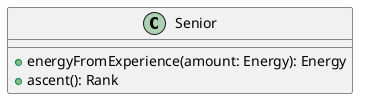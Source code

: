 @startuml

class Senior {
    +energyFromExperience(amount: Energy): Energy
    +ascent(): Rank
}

@enduml